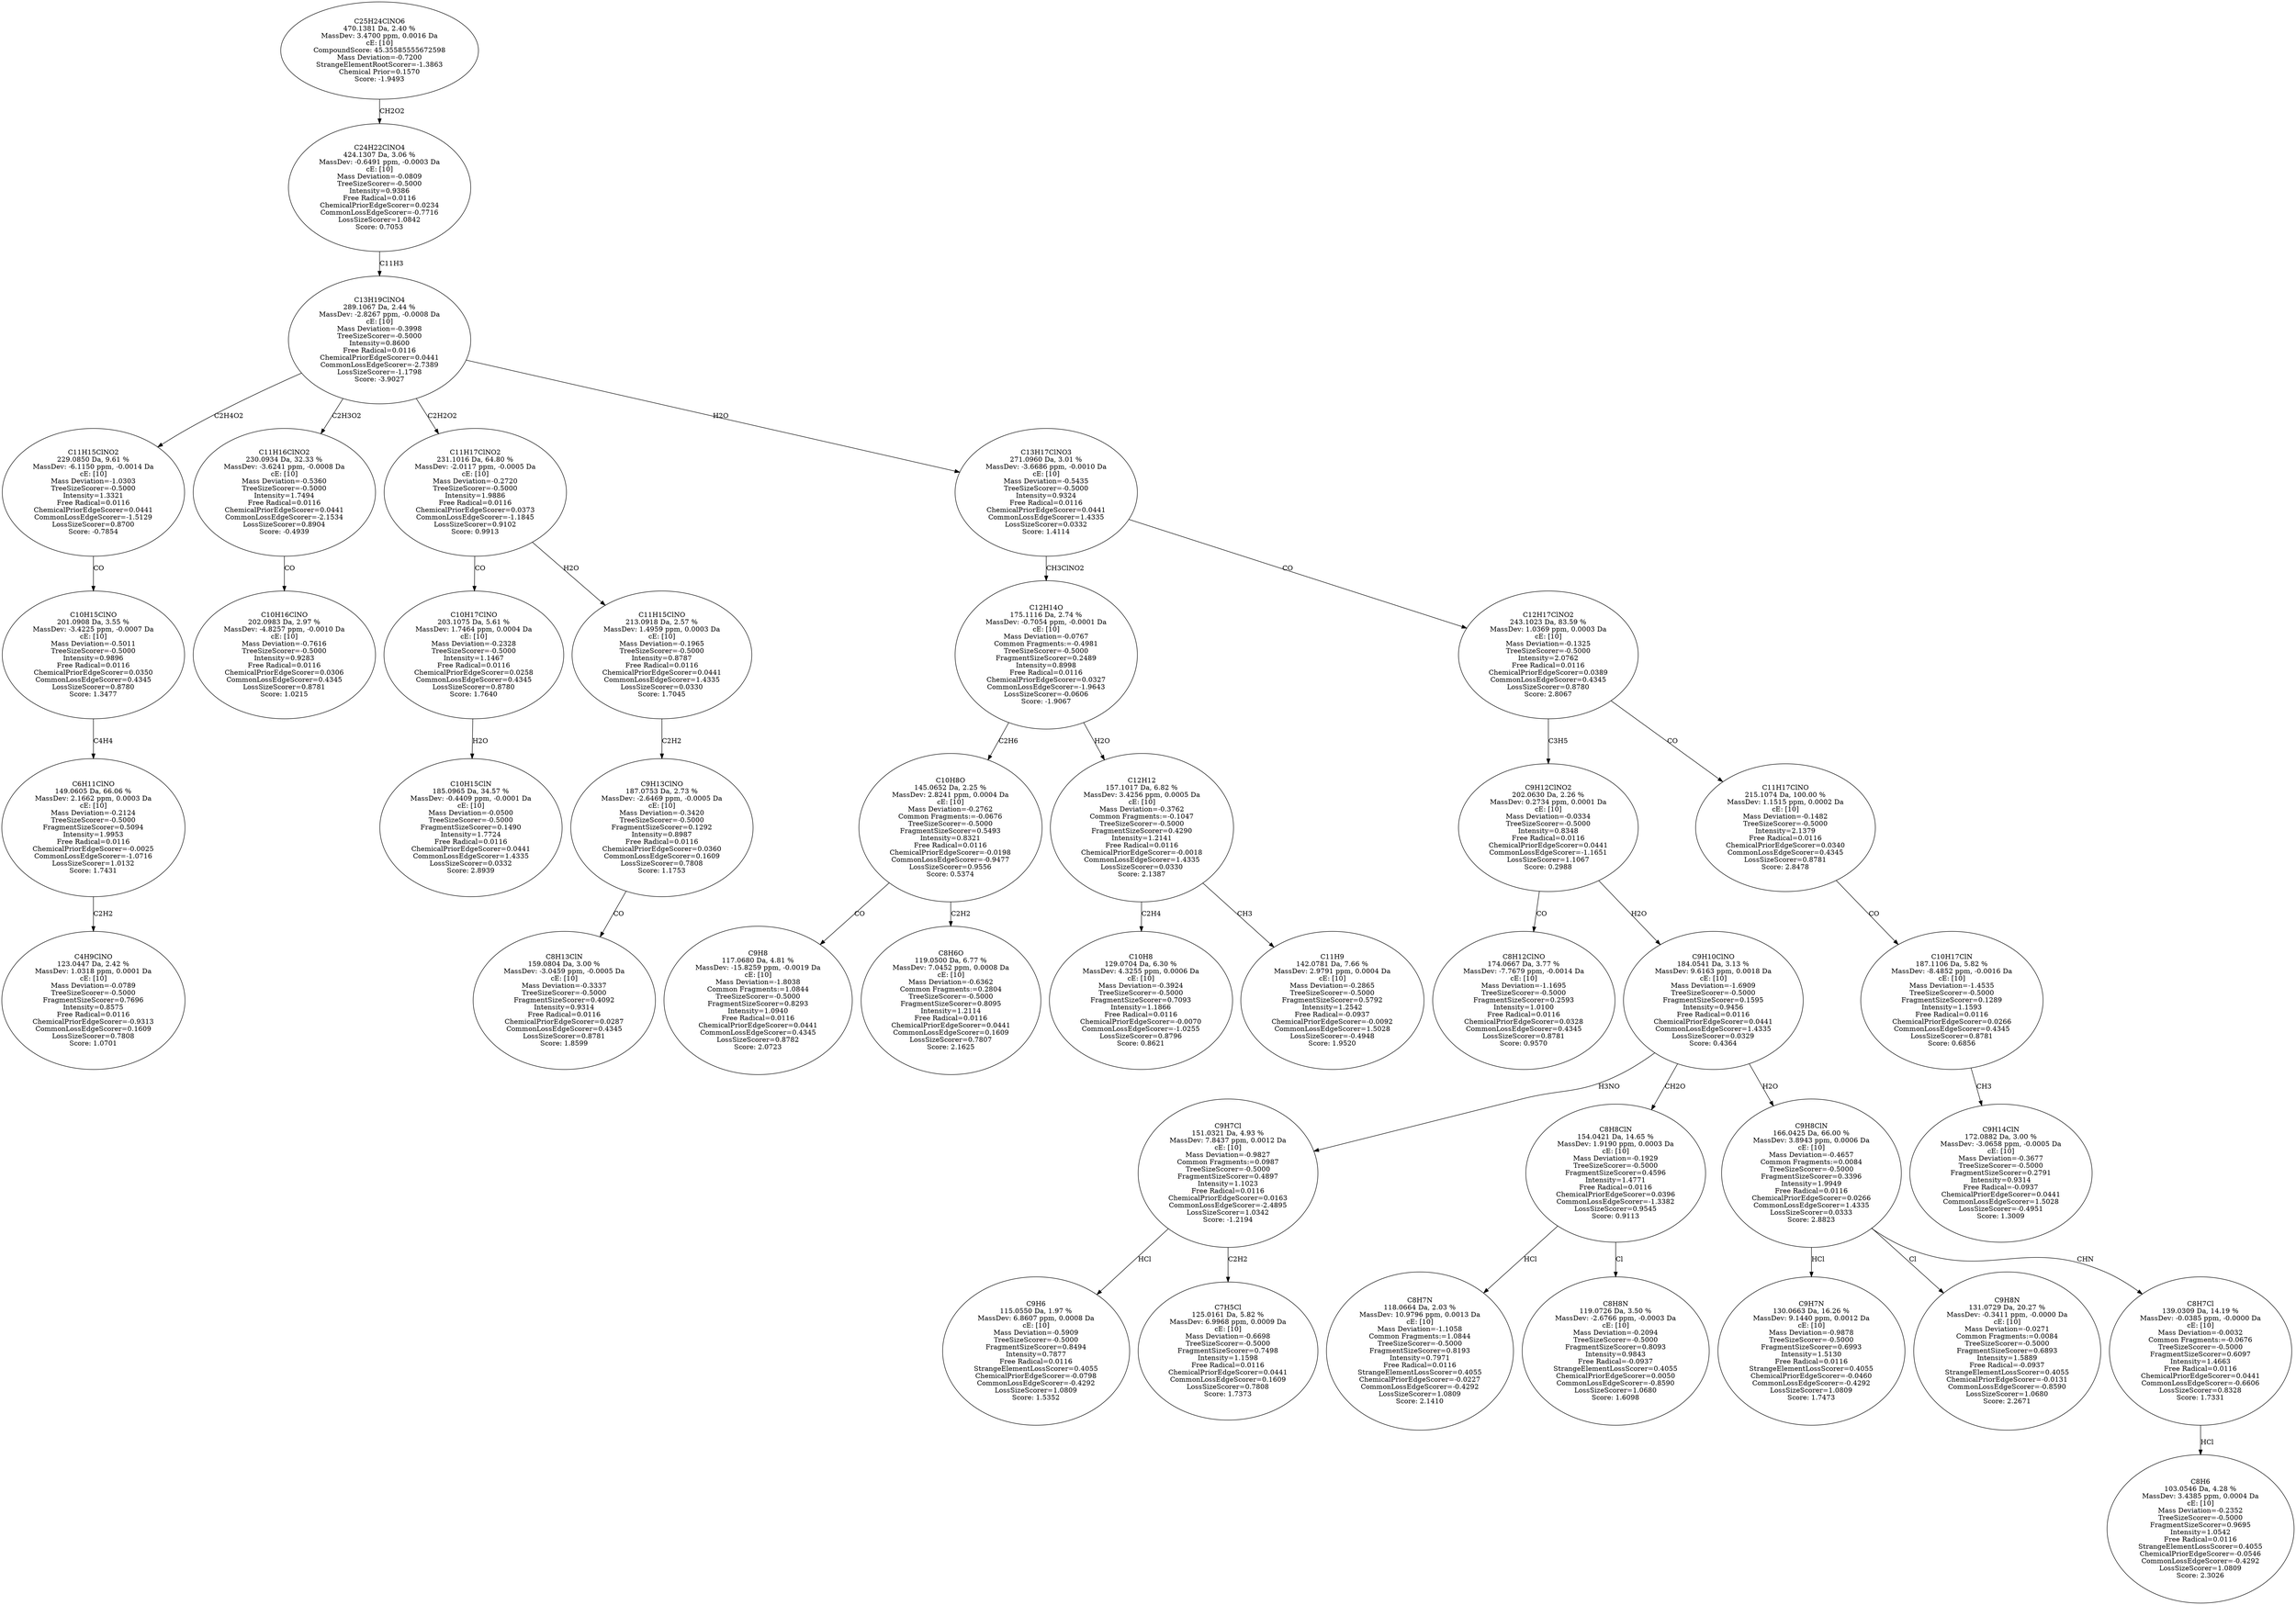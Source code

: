 strict digraph {
v1 [label="C4H9ClNO\n123.0447 Da, 2.42 %\nMassDev: 1.0318 ppm, 0.0001 Da\ncE: [10]\nMass Deviation=-0.0789\nTreeSizeScorer=-0.5000\nFragmentSizeScorer=0.7696\nIntensity=0.8575\nFree Radical=0.0116\nChemicalPriorEdgeScorer=-0.9313\nCommonLossEdgeScorer=0.1609\nLossSizeScorer=0.7808\nScore: 1.0701"];
v2 [label="C6H11ClNO\n149.0605 Da, 66.06 %\nMassDev: 2.1662 ppm, 0.0003 Da\ncE: [10]\nMass Deviation=-0.2124\nTreeSizeScorer=-0.5000\nFragmentSizeScorer=0.5094\nIntensity=1.9953\nFree Radical=0.0116\nChemicalPriorEdgeScorer=-0.0025\nCommonLossEdgeScorer=-1.0716\nLossSizeScorer=1.0132\nScore: 1.7431"];
v3 [label="C10H15ClNO\n201.0908 Da, 3.55 %\nMassDev: -3.4225 ppm, -0.0007 Da\ncE: [10]\nMass Deviation=-0.5011\nTreeSizeScorer=-0.5000\nIntensity=0.9896\nFree Radical=0.0116\nChemicalPriorEdgeScorer=0.0350\nCommonLossEdgeScorer=0.4345\nLossSizeScorer=0.8780\nScore: 1.3477"];
v4 [label="C11H15ClNO2\n229.0850 Da, 9.61 %\nMassDev: -6.1150 ppm, -0.0014 Da\ncE: [10]\nMass Deviation=-1.0303\nTreeSizeScorer=-0.5000\nIntensity=1.3321\nFree Radical=0.0116\nChemicalPriorEdgeScorer=0.0441\nCommonLossEdgeScorer=-1.5129\nLossSizeScorer=0.8700\nScore: -0.7854"];
v5 [label="C10H16ClNO\n202.0983 Da, 2.97 %\nMassDev: -4.8257 ppm, -0.0010 Da\ncE: [10]\nMass Deviation=-0.7616\nTreeSizeScorer=-0.5000\nIntensity=0.9283\nFree Radical=0.0116\nChemicalPriorEdgeScorer=0.0306\nCommonLossEdgeScorer=0.4345\nLossSizeScorer=0.8781\nScore: 1.0215"];
v6 [label="C11H16ClNO2\n230.0934 Da, 32.33 %\nMassDev: -3.6241 ppm, -0.0008 Da\ncE: [10]\nMass Deviation=-0.5360\nTreeSizeScorer=-0.5000\nIntensity=1.7494\nFree Radical=0.0116\nChemicalPriorEdgeScorer=0.0441\nCommonLossEdgeScorer=-2.1534\nLossSizeScorer=0.8904\nScore: -0.4939"];
v7 [label="C10H15ClN\n185.0965 Da, 34.57 %\nMassDev: -0.4409 ppm, -0.0001 Da\ncE: [10]\nMass Deviation=-0.0500\nTreeSizeScorer=-0.5000\nFragmentSizeScorer=0.1490\nIntensity=1.7724\nFree Radical=0.0116\nChemicalPriorEdgeScorer=0.0441\nCommonLossEdgeScorer=1.4335\nLossSizeScorer=0.0332\nScore: 2.8939"];
v8 [label="C10H17ClNO\n203.1075 Da, 5.61 %\nMassDev: 1.7464 ppm, 0.0004 Da\ncE: [10]\nMass Deviation=-0.2328\nTreeSizeScorer=-0.5000\nIntensity=1.1467\nFree Radical=0.0116\nChemicalPriorEdgeScorer=0.0258\nCommonLossEdgeScorer=0.4345\nLossSizeScorer=0.8780\nScore: 1.7640"];
v9 [label="C8H13ClN\n159.0804 Da, 3.00 %\nMassDev: -3.0459 ppm, -0.0005 Da\ncE: [10]\nMass Deviation=-0.3337\nTreeSizeScorer=-0.5000\nFragmentSizeScorer=0.4092\nIntensity=0.9314\nFree Radical=0.0116\nChemicalPriorEdgeScorer=0.0287\nCommonLossEdgeScorer=0.4345\nLossSizeScorer=0.8781\nScore: 1.8599"];
v10 [label="C9H13ClNO\n187.0753 Da, 2.73 %\nMassDev: -2.6469 ppm, -0.0005 Da\ncE: [10]\nMass Deviation=-0.3420\nTreeSizeScorer=-0.5000\nFragmentSizeScorer=0.1292\nIntensity=0.8987\nFree Radical=0.0116\nChemicalPriorEdgeScorer=0.0360\nCommonLossEdgeScorer=0.1609\nLossSizeScorer=0.7808\nScore: 1.1753"];
v11 [label="C11H15ClNO\n213.0918 Da, 2.57 %\nMassDev: 1.4959 ppm, 0.0003 Da\ncE: [10]\nMass Deviation=-0.1965\nTreeSizeScorer=-0.5000\nIntensity=0.8787\nFree Radical=0.0116\nChemicalPriorEdgeScorer=0.0441\nCommonLossEdgeScorer=1.4335\nLossSizeScorer=0.0330\nScore: 1.7045"];
v12 [label="C11H17ClNO2\n231.1016 Da, 64.80 %\nMassDev: -2.0117 ppm, -0.0005 Da\ncE: [10]\nMass Deviation=-0.2720\nTreeSizeScorer=-0.5000\nIntensity=1.9886\nFree Radical=0.0116\nChemicalPriorEdgeScorer=0.0373\nCommonLossEdgeScorer=-1.1845\nLossSizeScorer=0.9102\nScore: 0.9913"];
v13 [label="C9H8\n117.0680 Da, 4.81 %\nMassDev: -15.8259 ppm, -0.0019 Da\ncE: [10]\nMass Deviation=-1.8038\nCommon Fragments:=1.0844\nTreeSizeScorer=-0.5000\nFragmentSizeScorer=0.8293\nIntensity=1.0940\nFree Radical=0.0116\nChemicalPriorEdgeScorer=0.0441\nCommonLossEdgeScorer=0.4345\nLossSizeScorer=0.8782\nScore: 2.0723"];
v14 [label="C8H6O\n119.0500 Da, 6.77 %\nMassDev: 7.0452 ppm, 0.0008 Da\ncE: [10]\nMass Deviation=-0.6362\nCommon Fragments:=0.2804\nTreeSizeScorer=-0.5000\nFragmentSizeScorer=0.8095\nIntensity=1.2114\nFree Radical=0.0116\nChemicalPriorEdgeScorer=0.0441\nCommonLossEdgeScorer=0.1609\nLossSizeScorer=0.7807\nScore: 2.1625"];
v15 [label="C10H8O\n145.0652 Da, 2.25 %\nMassDev: 2.8241 ppm, 0.0004 Da\ncE: [10]\nMass Deviation=-0.2762\nCommon Fragments:=-0.0676\nTreeSizeScorer=-0.5000\nFragmentSizeScorer=0.5493\nIntensity=0.8321\nFree Radical=0.0116\nChemicalPriorEdgeScorer=-0.0198\nCommonLossEdgeScorer=-0.9477\nLossSizeScorer=0.9556\nScore: 0.5374"];
v16 [label="C10H8\n129.0704 Da, 6.30 %\nMassDev: 4.3255 ppm, 0.0006 Da\ncE: [10]\nMass Deviation=-0.3924\nTreeSizeScorer=-0.5000\nFragmentSizeScorer=0.7093\nIntensity=1.1866\nFree Radical=0.0116\nChemicalPriorEdgeScorer=-0.0070\nCommonLossEdgeScorer=-1.0255\nLossSizeScorer=0.8796\nScore: 0.8621"];
v17 [label="C11H9\n142.0781 Da, 7.66 %\nMassDev: 2.9791 ppm, 0.0004 Da\ncE: [10]\nMass Deviation=-0.2865\nTreeSizeScorer=-0.5000\nFragmentSizeScorer=0.5792\nIntensity=1.2542\nFree Radical=-0.0937\nChemicalPriorEdgeScorer=-0.0092\nCommonLossEdgeScorer=1.5028\nLossSizeScorer=-0.4948\nScore: 1.9520"];
v18 [label="C12H12\n157.1017 Da, 6.82 %\nMassDev: 3.4256 ppm, 0.0005 Da\ncE: [10]\nMass Deviation=-0.3762\nCommon Fragments:=-0.1047\nTreeSizeScorer=-0.5000\nFragmentSizeScorer=0.4290\nIntensity=1.2141\nFree Radical=0.0116\nChemicalPriorEdgeScorer=-0.0018\nCommonLossEdgeScorer=1.4335\nLossSizeScorer=0.0330\nScore: 2.1387"];
v19 [label="C12H14O\n175.1116 Da, 2.74 %\nMassDev: -0.7054 ppm, -0.0001 Da\ncE: [10]\nMass Deviation=-0.0767\nCommon Fragments:=-0.4981\nTreeSizeScorer=-0.5000\nFragmentSizeScorer=0.2489\nIntensity=0.8998\nFree Radical=0.0116\nChemicalPriorEdgeScorer=0.0327\nCommonLossEdgeScorer=-1.9643\nLossSizeScorer=-0.0606\nScore: -1.9067"];
v20 [label="C8H12ClNO\n174.0667 Da, 3.77 %\nMassDev: -7.7679 ppm, -0.0014 Da\ncE: [10]\nMass Deviation=-1.1695\nTreeSizeScorer=-0.5000\nFragmentSizeScorer=0.2593\nIntensity=1.0100\nFree Radical=0.0116\nChemicalPriorEdgeScorer=0.0328\nCommonLossEdgeScorer=0.4345\nLossSizeScorer=0.8781\nScore: 0.9570"];
v21 [label="C9H6\n115.0550 Da, 1.97 %\nMassDev: 6.8607 ppm, 0.0008 Da\ncE: [10]\nMass Deviation=-0.5909\nTreeSizeScorer=-0.5000\nFragmentSizeScorer=0.8494\nIntensity=0.7877\nFree Radical=0.0116\nStrangeElementLossScorer=0.4055\nChemicalPriorEdgeScorer=-0.0798\nCommonLossEdgeScorer=-0.4292\nLossSizeScorer=1.0809\nScore: 1.5352"];
v22 [label="C7H5Cl\n125.0161 Da, 5.82 %\nMassDev: 6.9968 ppm, 0.0009 Da\ncE: [10]\nMass Deviation=-0.6698\nTreeSizeScorer=-0.5000\nFragmentSizeScorer=0.7498\nIntensity=1.1598\nFree Radical=0.0116\nChemicalPriorEdgeScorer=0.0441\nCommonLossEdgeScorer=0.1609\nLossSizeScorer=0.7808\nScore: 1.7373"];
v23 [label="C9H7Cl\n151.0321 Da, 4.93 %\nMassDev: 7.8437 ppm, 0.0012 Da\ncE: [10]\nMass Deviation=-0.9827\nCommon Fragments:=0.0987\nTreeSizeScorer=-0.5000\nFragmentSizeScorer=0.4897\nIntensity=1.1023\nFree Radical=0.0116\nChemicalPriorEdgeScorer=0.0163\nCommonLossEdgeScorer=-2.4895\nLossSizeScorer=1.0342\nScore: -1.2194"];
v24 [label="C8H7N\n118.0664 Da, 2.03 %\nMassDev: 10.9796 ppm, 0.0013 Da\ncE: [10]\nMass Deviation=-1.1058\nCommon Fragments:=1.0844\nTreeSizeScorer=-0.5000\nFragmentSizeScorer=0.8193\nIntensity=0.7971\nFree Radical=0.0116\nStrangeElementLossScorer=0.4055\nChemicalPriorEdgeScorer=-0.0227\nCommonLossEdgeScorer=-0.4292\nLossSizeScorer=1.0809\nScore: 2.1410"];
v25 [label="C8H8N\n119.0726 Da, 3.50 %\nMassDev: -2.6766 ppm, -0.0003 Da\ncE: [10]\nMass Deviation=-0.2094\nTreeSizeScorer=-0.5000\nFragmentSizeScorer=0.8093\nIntensity=0.9843\nFree Radical=-0.0937\nStrangeElementLossScorer=0.4055\nChemicalPriorEdgeScorer=0.0050\nCommonLossEdgeScorer=-0.8590\nLossSizeScorer=1.0680\nScore: 1.6098"];
v26 [label="C8H8ClN\n154.0421 Da, 14.65 %\nMassDev: 1.9190 ppm, 0.0003 Da\ncE: [10]\nMass Deviation=-0.1929\nTreeSizeScorer=-0.5000\nFragmentSizeScorer=0.4596\nIntensity=1.4771\nFree Radical=0.0116\nChemicalPriorEdgeScorer=0.0396\nCommonLossEdgeScorer=-1.3382\nLossSizeScorer=0.9545\nScore: 0.9113"];
v27 [label="C9H7N\n130.0663 Da, 16.26 %\nMassDev: 9.1440 ppm, 0.0012 Da\ncE: [10]\nMass Deviation=-0.9878\nTreeSizeScorer=-0.5000\nFragmentSizeScorer=0.6993\nIntensity=1.5130\nFree Radical=0.0116\nStrangeElementLossScorer=0.4055\nChemicalPriorEdgeScorer=-0.0460\nCommonLossEdgeScorer=-0.4292\nLossSizeScorer=1.0809\nScore: 1.7473"];
v28 [label="C9H8N\n131.0729 Da, 20.27 %\nMassDev: -0.3411 ppm, -0.0000 Da\ncE: [10]\nMass Deviation=-0.0271\nCommon Fragments:=0.0084\nTreeSizeScorer=-0.5000\nFragmentSizeScorer=0.6893\nIntensity=1.5889\nFree Radical=-0.0937\nStrangeElementLossScorer=0.4055\nChemicalPriorEdgeScorer=-0.0131\nCommonLossEdgeScorer=-0.8590\nLossSizeScorer=1.0680\nScore: 2.2671"];
v29 [label="C8H6\n103.0546 Da, 4.28 %\nMassDev: 3.4385 ppm, 0.0004 Da\ncE: [10]\nMass Deviation=-0.2352\nTreeSizeScorer=-0.5000\nFragmentSizeScorer=0.9695\nIntensity=1.0542\nFree Radical=0.0116\nStrangeElementLossScorer=0.4055\nChemicalPriorEdgeScorer=-0.0546\nCommonLossEdgeScorer=-0.4292\nLossSizeScorer=1.0809\nScore: 2.3026"];
v30 [label="C8H7Cl\n139.0309 Da, 14.19 %\nMassDev: -0.0385 ppm, -0.0000 Da\ncE: [10]\nMass Deviation=-0.0032\nCommon Fragments:=-0.0676\nTreeSizeScorer=-0.5000\nFragmentSizeScorer=0.6097\nIntensity=1.4663\nFree Radical=0.0116\nChemicalPriorEdgeScorer=0.0441\nCommonLossEdgeScorer=-0.6606\nLossSizeScorer=0.8328\nScore: 1.7331"];
v31 [label="C9H8ClN\n166.0425 Da, 66.00 %\nMassDev: 3.8943 ppm, 0.0006 Da\ncE: [10]\nMass Deviation=-0.4657\nCommon Fragments:=0.0084\nTreeSizeScorer=-0.5000\nFragmentSizeScorer=0.3396\nIntensity=1.9949\nFree Radical=0.0116\nChemicalPriorEdgeScorer=0.0266\nCommonLossEdgeScorer=1.4335\nLossSizeScorer=0.0333\nScore: 2.8823"];
v32 [label="C9H10ClNO\n184.0541 Da, 3.13 %\nMassDev: 9.6163 ppm, 0.0018 Da\ncE: [10]\nMass Deviation=-1.6909\nTreeSizeScorer=-0.5000\nFragmentSizeScorer=0.1595\nIntensity=0.9456\nFree Radical=0.0116\nChemicalPriorEdgeScorer=0.0441\nCommonLossEdgeScorer=1.4335\nLossSizeScorer=0.0329\nScore: 0.4364"];
v33 [label="C9H12ClNO2\n202.0630 Da, 2.26 %\nMassDev: 0.2734 ppm, 0.0001 Da\ncE: [10]\nMass Deviation=-0.0334\nTreeSizeScorer=-0.5000\nIntensity=0.8348\nFree Radical=0.0116\nChemicalPriorEdgeScorer=0.0441\nCommonLossEdgeScorer=-1.1651\nLossSizeScorer=1.1067\nScore: 0.2988"];
v34 [label="C9H14ClN\n172.0882 Da, 3.00 %\nMassDev: -3.0658 ppm, -0.0005 Da\ncE: [10]\nMass Deviation=-0.3677\nTreeSizeScorer=-0.5000\nFragmentSizeScorer=0.2791\nIntensity=0.9314\nFree Radical=-0.0937\nChemicalPriorEdgeScorer=0.0441\nCommonLossEdgeScorer=1.5028\nLossSizeScorer=-0.4951\nScore: 1.3009"];
v35 [label="C10H17ClN\n187.1106 Da, 5.82 %\nMassDev: -8.4852 ppm, -0.0016 Da\ncE: [10]\nMass Deviation=-1.4535\nTreeSizeScorer=-0.5000\nFragmentSizeScorer=0.1289\nIntensity=1.1593\nFree Radical=0.0116\nChemicalPriorEdgeScorer=0.0266\nCommonLossEdgeScorer=0.4345\nLossSizeScorer=0.8781\nScore: 0.6856"];
v36 [label="C11H17ClNO\n215.1074 Da, 100.00 %\nMassDev: 1.1515 ppm, 0.0002 Da\ncE: [10]\nMass Deviation=-0.1482\nTreeSizeScorer=-0.5000\nIntensity=2.1379\nFree Radical=0.0116\nChemicalPriorEdgeScorer=0.0340\nCommonLossEdgeScorer=0.4345\nLossSizeScorer=0.8781\nScore: 2.8478"];
v37 [label="C12H17ClNO2\n243.1023 Da, 83.59 %\nMassDev: 1.0369 ppm, 0.0003 Da\ncE: [10]\nMass Deviation=-0.1325\nTreeSizeScorer=-0.5000\nIntensity=2.0762\nFree Radical=0.0116\nChemicalPriorEdgeScorer=0.0389\nCommonLossEdgeScorer=0.4345\nLossSizeScorer=0.8780\nScore: 2.8067"];
v38 [label="C13H17ClNO3\n271.0960 Da, 3.01 %\nMassDev: -3.6686 ppm, -0.0010 Da\ncE: [10]\nMass Deviation=-0.5435\nTreeSizeScorer=-0.5000\nIntensity=0.9324\nFree Radical=0.0116\nChemicalPriorEdgeScorer=0.0441\nCommonLossEdgeScorer=1.4335\nLossSizeScorer=0.0332\nScore: 1.4114"];
v39 [label="C13H19ClNO4\n289.1067 Da, 2.44 %\nMassDev: -2.8267 ppm, -0.0008 Da\ncE: [10]\nMass Deviation=-0.3998\nTreeSizeScorer=-0.5000\nIntensity=0.8600\nFree Radical=0.0116\nChemicalPriorEdgeScorer=0.0441\nCommonLossEdgeScorer=-2.7389\nLossSizeScorer=-1.1798\nScore: -3.9027"];
v40 [label="C24H22ClNO4\n424.1307 Da, 3.06 %\nMassDev: -0.6491 ppm, -0.0003 Da\ncE: [10]\nMass Deviation=-0.0809\nTreeSizeScorer=-0.5000\nIntensity=0.9386\nFree Radical=0.0116\nChemicalPriorEdgeScorer=0.0234\nCommonLossEdgeScorer=-0.7716\nLossSizeScorer=1.0842\nScore: 0.7053"];
v41 [label="C25H24ClNO6\n470.1381 Da, 2.40 %\nMassDev: 3.4700 ppm, 0.0016 Da\ncE: [10]\nCompoundScore: 45.35585555672598\nMass Deviation=-0.7200\nStrangeElementRootScorer=-1.3863\nChemical Prior=0.1570\nScore: -1.9493"];
v2 -> v1 [label="C2H2"];
v3 -> v2 [label="C4H4"];
v4 -> v3 [label="CO"];
v39 -> v4 [label="C2H4O2"];
v6 -> v5 [label="CO"];
v39 -> v6 [label="C2H3O2"];
v8 -> v7 [label="H2O"];
v12 -> v8 [label="CO"];
v10 -> v9 [label="CO"];
v11 -> v10 [label="C2H2"];
v12 -> v11 [label="H2O"];
v39 -> v12 [label="C2H2O2"];
v15 -> v13 [label="CO"];
v15 -> v14 [label="C2H2"];
v19 -> v15 [label="C2H6"];
v18 -> v16 [label="C2H4"];
v18 -> v17 [label="CH3"];
v19 -> v18 [label="H2O"];
v38 -> v19 [label="CH3ClNO2"];
v33 -> v20 [label="CO"];
v23 -> v21 [label="HCl"];
v23 -> v22 [label="C2H2"];
v32 -> v23 [label="H3NO"];
v26 -> v24 [label="HCl"];
v26 -> v25 [label="Cl"];
v32 -> v26 [label="CH2O"];
v31 -> v27 [label="HCl"];
v31 -> v28 [label="Cl"];
v30 -> v29 [label="HCl"];
v31 -> v30 [label="CHN"];
v32 -> v31 [label="H2O"];
v33 -> v32 [label="H2O"];
v37 -> v33 [label="C3H5"];
v35 -> v34 [label="CH3"];
v36 -> v35 [label="CO"];
v37 -> v36 [label="CO"];
v38 -> v37 [label="CO"];
v39 -> v38 [label="H2O"];
v40 -> v39 [label="C11H3"];
v41 -> v40 [label="CH2O2"];
}